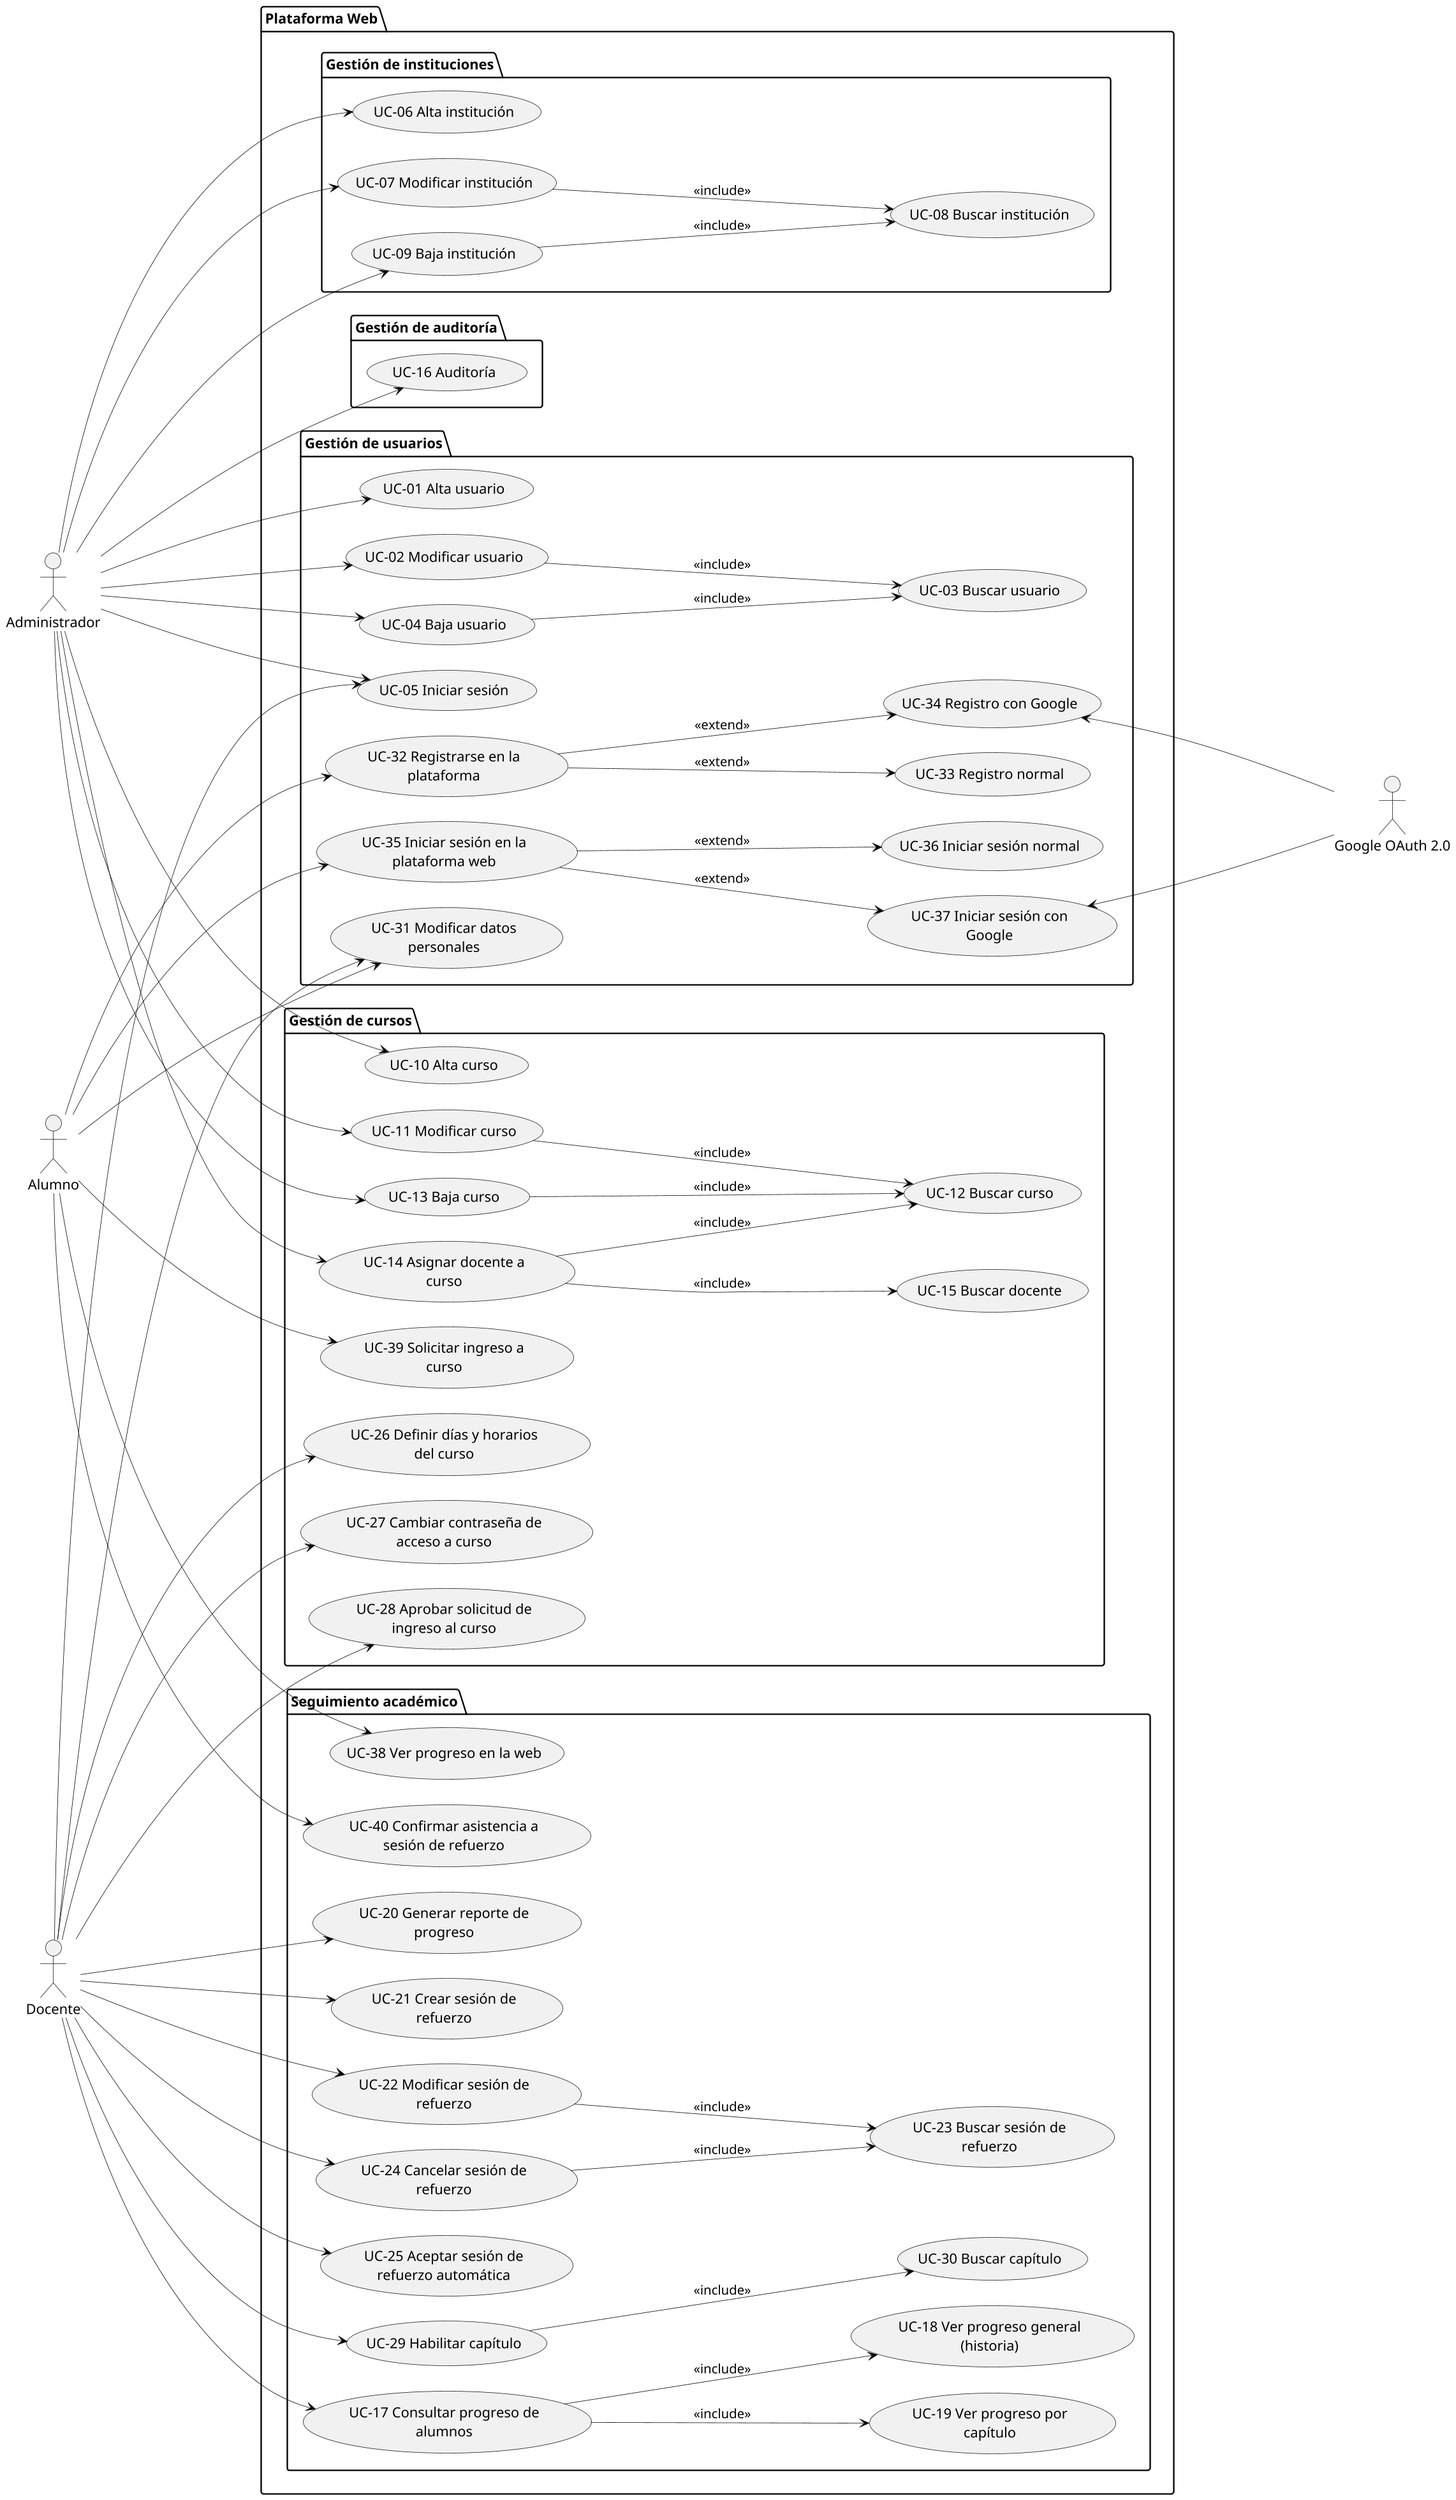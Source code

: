 @startuml DCU_PlataformaWebExpandido
left to right direction

skinparam dpi 150
skinparam usecasePadding 25
skinparam actorPadding 80
skinparam packagePadding 20
skinparam wrapWidth 200

skinparam nodesep 25
skinparam ranksep 200

skinparam ArrowThickness 0.5
skinparam ArrowColor Black

actor Alumno
actor Administrador
actor Docente
actor "Google OAuth 2.0" as GoogleOAuth2

package "Plataforma Web"{
  package "Gestión de instituciones"{
    usecase "UC-06 Alta institución" as UC06
    usecase "UC-07 Modificar institución" as UC07
    usecase "UC-08 Buscar institución" as UC08
    usecase "UC-09 Baja institución" as UC09
  }

  package "Gestión de auditoría"{
    usecase "UC-16 Auditoría" as UC16
  }

  package "Gestión de usuarios"{
    usecase "UC-01 Alta usuario" as UC01
    usecase "UC-02 Modificar usuario" as UC02
    usecase "UC-03 Buscar usuario" as UC03
    usecase "UC-04 Baja usuario" as UC04
    usecase "UC-05 Iniciar sesión" as UC05
    usecase "UC-32 Registrarse en la plataforma" as UC32
    usecase "UC-33 Registro normal" as UC33
    usecase "UC-34 Registro con Google" as UC34
    usecase "UC-35 Iniciar sesión en la plataforma web" as UC35
    usecase "UC-36 Iniciar sesión normal" as UC36
    usecase "UC-37 Iniciar sesión con Google" as UC37
    usecase "UC-31 Modificar datos personales" as UC31
  }

  package "Gestión de cursos"{
    usecase "UC-10 Alta curso" as UC10
    usecase "UC-11 Modificar curso" as UC11
    usecase "UC-12 Buscar curso" as UC12
    usecase "UC-13 Baja curso" as UC13
    usecase "UC-14 Asignar docente a curso" as UC14
    usecase "UC-15 Buscar docente" as UC15
    usecase "UC-26 Definir días y horarios del curso" as UC26
    usecase "UC-27 Cambiar contraseña de acceso a curso" as UC27
    usecase "UC-28 Aprobar solicitud de ingreso al curso" as UC28
    usecase "UC-39 Solicitar ingreso a curso" as UC39
  }

  

  package "Seguimiento académico"{
    usecase "UC-17 Consultar progreso de alumnos" as UC17
    usecase "UC-18 Ver progreso general (historia)" as UC18
    usecase "UC-19 Ver progreso por capítulo" as UC19
    usecase "UC-20 Generar reporte de progreso" as UC20
    usecase "UC-21 Crear sesión de refuerzo" as UC21
    usecase "UC-22 Modificar sesión de refuerzo" as UC22
    usecase "UC-23 Buscar sesión de refuerzo" as UC23
    usecase "UC-24 Cancelar sesión de refuerzo" as UC24
    usecase "UC-25 Aceptar sesión de refuerzo automática" as UC25
    usecase "UC-29 Habilitar capítulo" as UC29
    usecase "UC-30 Buscar capítulo" as UC30
    usecase "UC-38 Ver progreso en la web" as UC38
    usecase "UC-40 Confirmar asistencia a sesión de refuerzo" as UC40
  }

}

Administrador --> UC01
Administrador --> UC02
UC02 --> UC03 : <<include>>
Administrador --> UC04
UC04 --> UC03 : <<include>>
Administrador --> UC05
Administrador --> UC06
Administrador --> UC07
Administrador --> UC09
UC07 --> UC08 : <<include>>
UC09 --> UC08 : <<include>>
Administrador --> UC10
Administrador --> UC11
Administrador --> UC13
UC11 --> UC12 : <<include>>
UC13 --> UC12 : <<include>>
Administrador --> UC14
UC14 --> UC15 : <<include>>
UC14 --> UC12 : <<include>>
Administrador --> UC16

Alumno --> UC31
Alumno --> UC32
UC32 --> UC33 : <<extend>>
UC32 --> UC34 : <<extend>>
Alumno --> UC35
UC35 --> UC36 : <<extend>>
UC35 --> UC37 : <<extend>>
Alumno --> UC38
Alumno --> UC39
Alumno --> UC40
GoogleOAuth2 -up-> UC34
GoogleOAuth2 -up-> UC37


Docente --> UC05
Docente --> UC17
UC17 --> UC18 : <<include>>
UC17 --> UC19 : <<include>>
Docente --> UC20
Docente --> UC21
Docente --> UC22
Docente --> UC24
UC22 --> UC23 : <<include>>
UC24 --> UC23 : <<include>>
Docente --> UC25
Docente --> UC26
Docente --> UC27
Docente --> UC28
Docente --> UC29
UC29 --> UC30 : <<include>>
Docente --> UC31


@enduml
